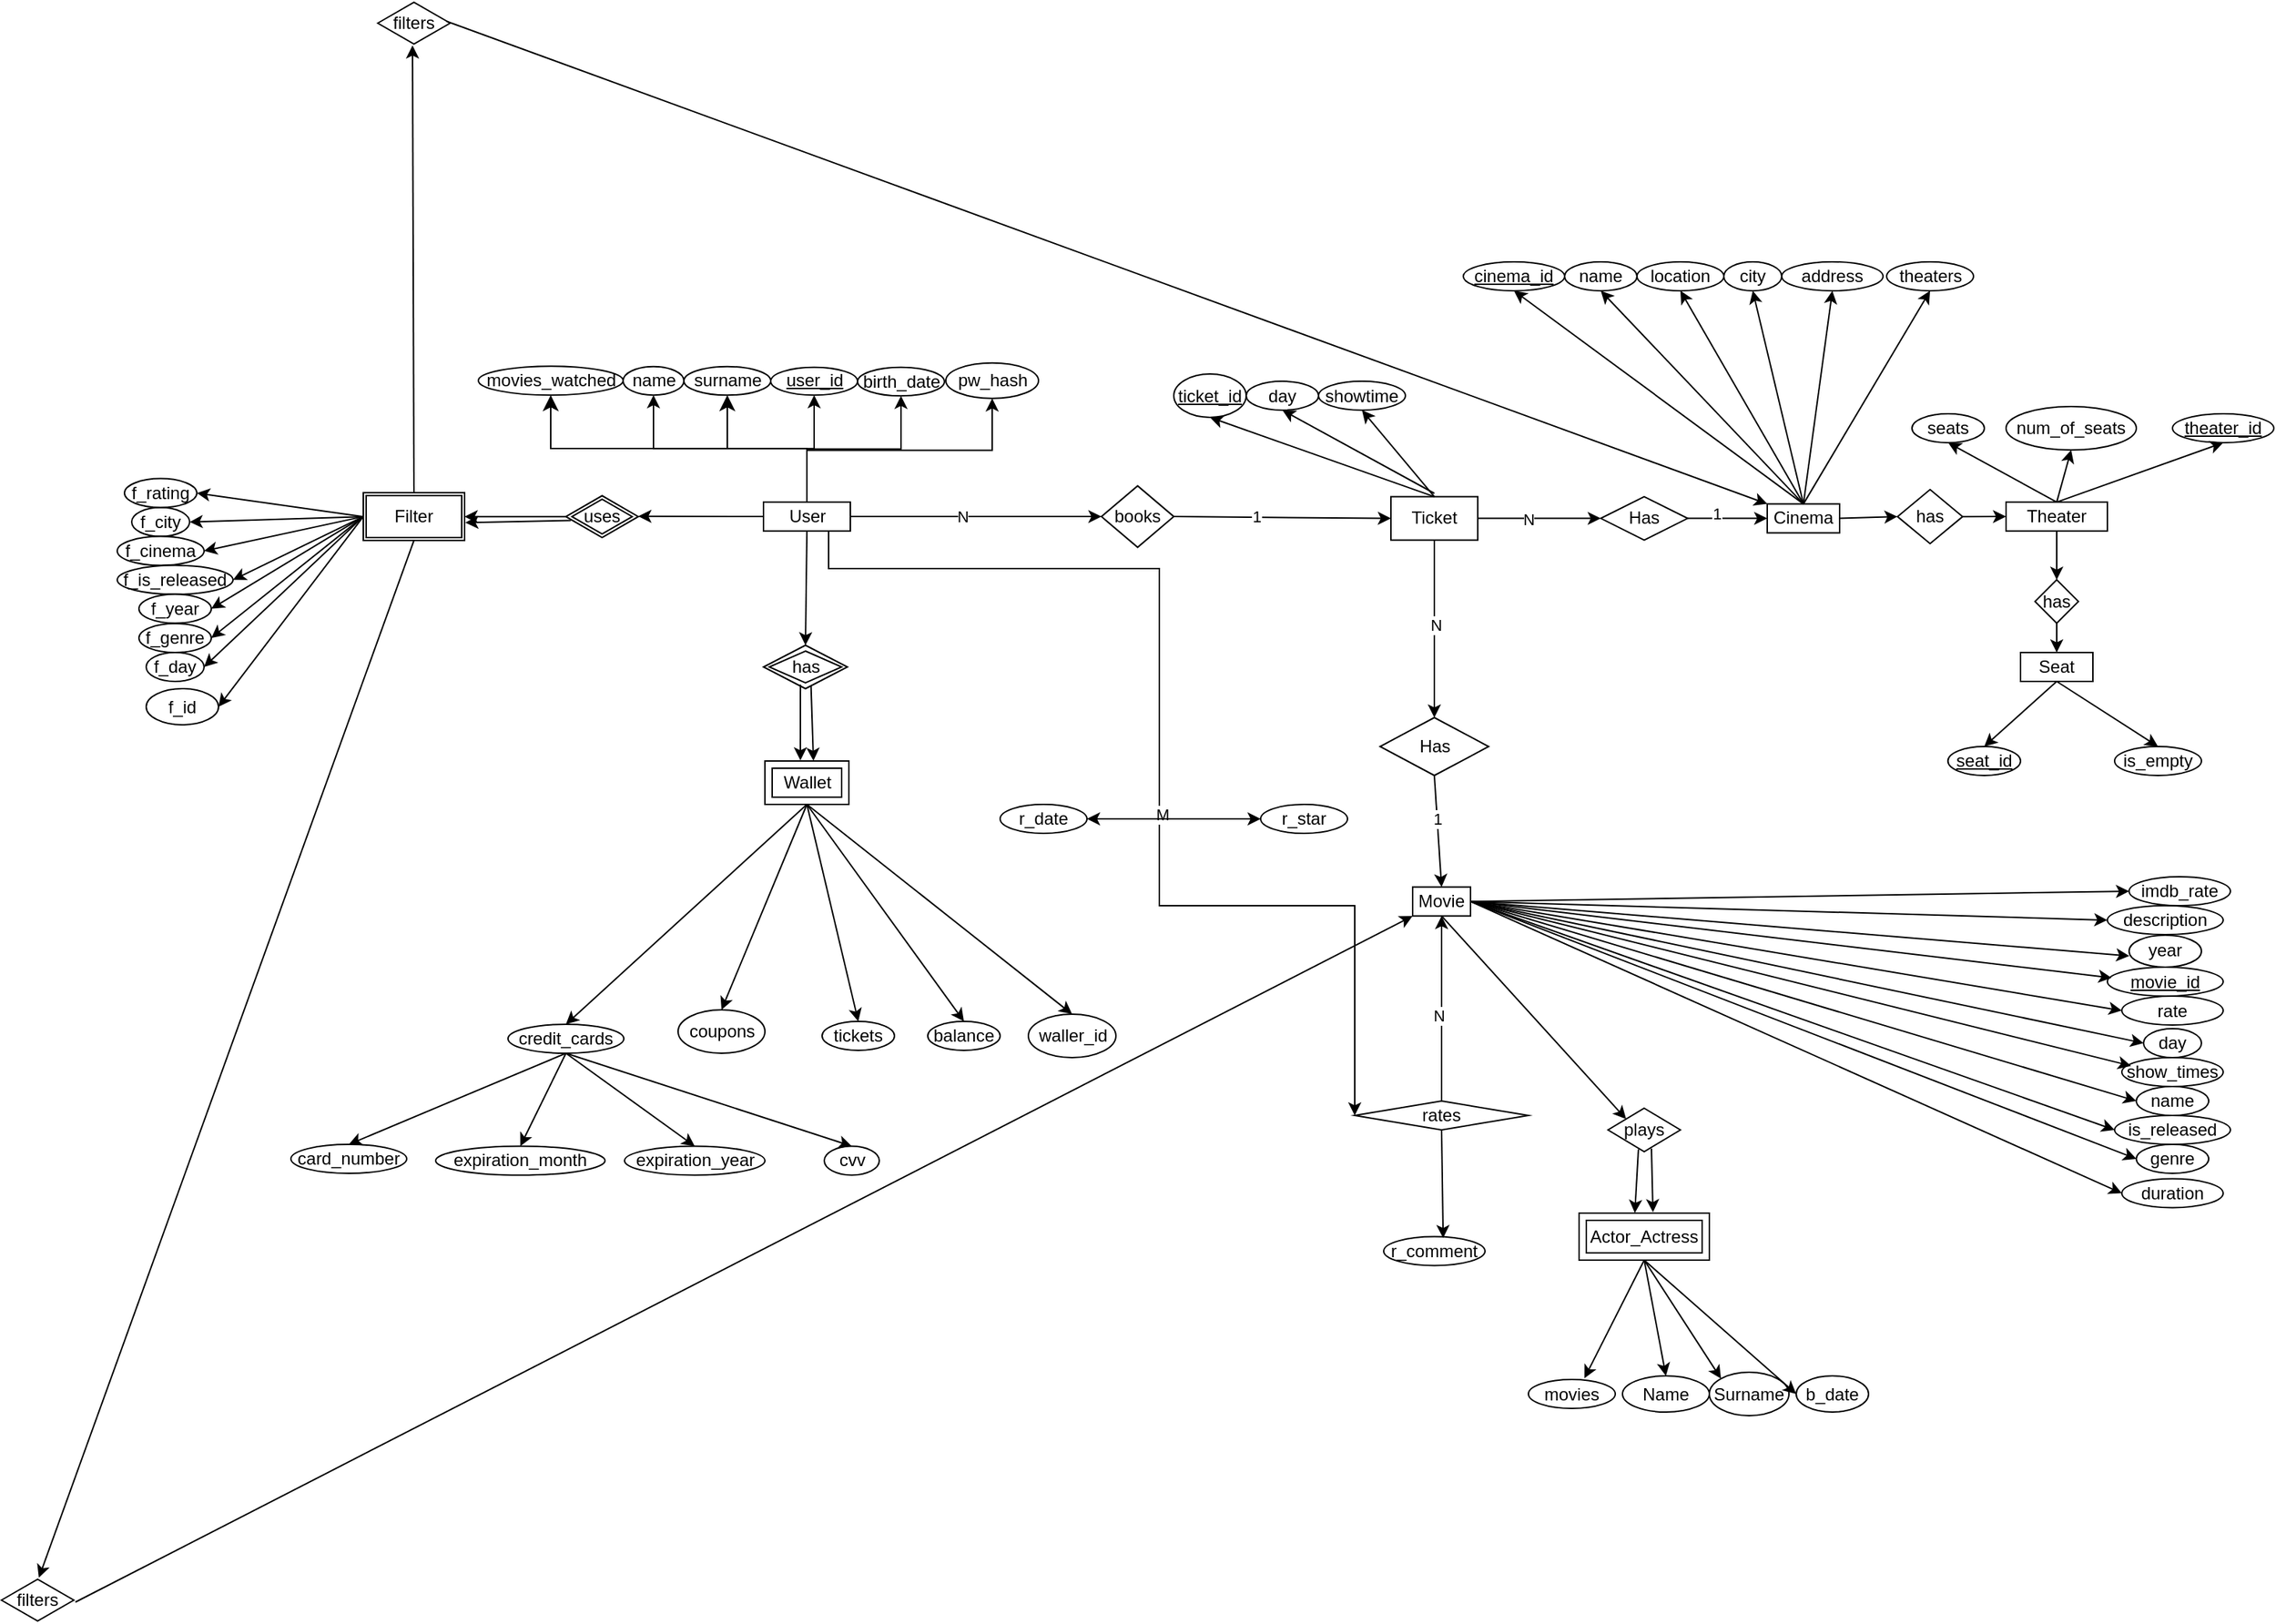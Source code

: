 <mxfile>
    <diagram name="er_diagram" id="v9doxOc5a0_JCZSUFdD2">
        <mxGraphModel dx="1189" dy="732" grid="1" gridSize="10" guides="1" tooltips="1" connect="1" arrows="1" fold="1" page="0" pageScale="1" pageWidth="827" pageHeight="1169" background="none" math="0" shadow="0">
            <root>
                <mxCell id="0"/>
                <mxCell id="1" parent="0"/>
                <mxCell id="D5yejVB-vVZnaP33-RKD-3" style="edgeStyle=orthogonalEdgeStyle;rounded=0;orthogonalLoop=1;jettySize=auto;html=1;exitX=0.5;exitY=0;exitDx=0;exitDy=0;entryX=0.5;entryY=1;entryDx=0;entryDy=0;" parent="1" source="D5yejVB-vVZnaP33-RKD-1" target="D5yejVB-vVZnaP33-RKD-4" edge="1">
                    <mxGeometry relative="1" as="geometry">
                        <mxPoint x="-45.5" y="-62.5" as="targetPoint"/>
                    </mxGeometry>
                </mxCell>
                <mxCell id="D5yejVB-vVZnaP33-RKD-24" style="edgeStyle=orthogonalEdgeStyle;rounded=0;orthogonalLoop=1;jettySize=auto;html=1;entryX=0;entryY=0.5;entryDx=0;entryDy=0;exitX=0.75;exitY=1;exitDx=0;exitDy=0;" parent="1" source="D5yejVB-vVZnaP33-RKD-1" target="D5yejVB-vVZnaP33-RKD-40" edge="1">
                    <mxGeometry relative="1" as="geometry">
                        <mxPoint x="380" y="147.5" as="targetPoint"/>
                        <Array as="points">
                            <mxPoint x="70" y="12"/>
                            <mxPoint x="70" y="245"/>
                        </Array>
                        <mxPoint x="60" y="50" as="sourcePoint"/>
                    </mxGeometry>
                </mxCell>
                <mxCell id="TKebzsspwgqfqScbjhII-54" value="M" style="edgeLabel;html=1;align=center;verticalAlign=middle;resizable=0;points=[];" parent="D5yejVB-vVZnaP33-RKD-24" vertex="1" connectable="0">
                    <mxGeometry x="0.105" y="2" relative="1" as="geometry">
                        <mxPoint as="offset"/>
                    </mxGeometry>
                </mxCell>
                <mxCell id="24" style="edgeStyle=none;html=1;exitX=0;exitY=0.5;exitDx=0;exitDy=0;entryX=1;entryY=0.493;entryDx=0;entryDy=0;entryPerimeter=0;" edge="1" parent="1" source="D5yejVB-vVZnaP33-RKD-1" target="22">
                    <mxGeometry relative="1" as="geometry"/>
                </mxCell>
                <mxCell id="D5yejVB-vVZnaP33-RKD-1" value="User" style="whiteSpace=wrap;html=1;align=center;" parent="1" vertex="1">
                    <mxGeometry x="-203.5" y="-33.94" width="60" height="20" as="geometry"/>
                </mxCell>
                <mxCell id="D5yejVB-vVZnaP33-RKD-2" value="Movie" style="whiteSpace=wrap;html=1;align=center;" parent="1" vertex="1">
                    <mxGeometry x="245" y="232.13" width="40" height="20" as="geometry"/>
                </mxCell>
                <mxCell id="D5yejVB-vVZnaP33-RKD-4" value="name" style="ellipse;whiteSpace=wrap;html=1;align=center;" parent="1" vertex="1">
                    <mxGeometry x="-300.5" y="-127.63" width="42" height="19.75" as="geometry"/>
                </mxCell>
                <mxCell id="D5yejVB-vVZnaP33-RKD-6" value="surname" style="ellipse;whiteSpace=wrap;html=1;align=center;" parent="1" vertex="1">
                    <mxGeometry x="-258.5" y="-127.63" width="60" height="19.75" as="geometry"/>
                </mxCell>
                <mxCell id="D5yejVB-vVZnaP33-RKD-7" style="edgeStyle=orthogonalEdgeStyle;rounded=0;orthogonalLoop=1;jettySize=auto;html=1;exitX=0.5;exitY=0;exitDx=0;exitDy=0;entryX=0.5;entryY=1;entryDx=0;entryDy=0;" parent="1" source="D5yejVB-vVZnaP33-RKD-1" target="D5yejVB-vVZnaP33-RKD-8" edge="1">
                    <mxGeometry relative="1" as="geometry">
                        <mxPoint x="94.5" y="-82.75" as="targetPoint"/>
                        <mxPoint x="89.5" y="-22.5" as="sourcePoint"/>
                    </mxGeometry>
                </mxCell>
                <mxCell id="D5yejVB-vVZnaP33-RKD-8" value="birth_date" style="ellipse;whiteSpace=wrap;html=1;align=center;" parent="1" vertex="1">
                    <mxGeometry x="-138.5" y="-127.13" width="60" height="19.75" as="geometry"/>
                </mxCell>
                <mxCell id="D5yejVB-vVZnaP33-RKD-13" value="Wallet" style="shape=ext;margin=3;double=1;whiteSpace=wrap;html=1;align=center;" parent="1" vertex="1">
                    <mxGeometry x="-202.5" y="145" width="58" height="30" as="geometry"/>
                </mxCell>
                <mxCell id="D5yejVB-vVZnaP33-RKD-16" style="edgeStyle=orthogonalEdgeStyle;rounded=0;orthogonalLoop=1;jettySize=auto;html=1;exitX=0.5;exitY=0;exitDx=0;exitDy=0;entryX=0.5;entryY=1;entryDx=0;entryDy=0;" parent="1" source="D5yejVB-vVZnaP33-RKD-1" target="D5yejVB-vVZnaP33-RKD-17" edge="1">
                    <mxGeometry relative="1" as="geometry">
                        <mxPoint x="55.5" y="-123.25" as="targetPoint"/>
                        <mxPoint x="114.5" y="-83.25" as="sourcePoint"/>
                    </mxGeometry>
                </mxCell>
                <mxCell id="D5yejVB-vVZnaP33-RKD-17" value="&lt;u&gt;user_id&lt;/u&gt;" style="ellipse;whiteSpace=wrap;html=1;align=center;" parent="1" vertex="1">
                    <mxGeometry x="-198.5" y="-127.13" width="60" height="19.25" as="geometry"/>
                </mxCell>
                <mxCell id="D5yejVB-vVZnaP33-RKD-21" value="balance" style="ellipse;whiteSpace=wrap;html=1;align=center;" parent="1" vertex="1">
                    <mxGeometry x="-90" y="325" width="50" height="20" as="geometry"/>
                </mxCell>
                <mxCell id="D5yejVB-vVZnaP33-RKD-26" value="r_star" style="ellipse;whiteSpace=wrap;html=1;align=center;" parent="1" vertex="1">
                    <mxGeometry x="140" y="175" width="60" height="20" as="geometry"/>
                </mxCell>
                <mxCell id="D5yejVB-vVZnaP33-RKD-29" value="r_date" style="ellipse;whiteSpace=wrap;html=1;align=center;" parent="1" vertex="1">
                    <mxGeometry x="-40" y="175" width="60" height="20" as="geometry"/>
                </mxCell>
                <mxCell id="D5yejVB-vVZnaP33-RKD-35" value="has" style="shape=rhombus;double=1;perimeter=rhombusPerimeter;whiteSpace=wrap;html=1;align=center;" parent="1" vertex="1">
                    <mxGeometry x="-203.5" y="65" width="58" height="30" as="geometry"/>
                </mxCell>
                <mxCell id="D5yejVB-vVZnaP33-RKD-40" value="rates" style="shape=rhombus;perimeter=rhombusPerimeter;whiteSpace=wrap;html=1;align=center;" parent="1" vertex="1">
                    <mxGeometry x="205" y="380" width="120" height="20" as="geometry"/>
                </mxCell>
                <mxCell id="D5yejVB-vVZnaP33-RKD-42" style="edgeStyle=orthogonalEdgeStyle;rounded=0;orthogonalLoop=1;jettySize=auto;html=1;exitX=0.5;exitY=0;exitDx=0;exitDy=0;entryX=0.5;entryY=1;entryDx=0;entryDy=0;" parent="1" source="D5yejVB-vVZnaP33-RKD-1" target="D5yejVB-vVZnaP33-RKD-43" edge="1">
                    <mxGeometry relative="1" as="geometry">
                        <mxPoint x="140.5" y="-48.01" as="targetPoint"/>
                        <mxPoint x="74.5" y="32.24" as="sourcePoint"/>
                    </mxGeometry>
                </mxCell>
                <mxCell id="D5yejVB-vVZnaP33-RKD-43" value="pw_hash" style="ellipse;whiteSpace=wrap;html=1;align=center;" parent="1" vertex="1">
                    <mxGeometry x="-77.5" y="-130.13" width="64" height="24.49" as="geometry"/>
                </mxCell>
                <mxCell id="D5yejVB-vVZnaP33-RKD-47" value="name" style="ellipse;whiteSpace=wrap;html=1;align=center;" parent="1" vertex="1">
                    <mxGeometry x="745" y="370" width="50" height="20" as="geometry"/>
                </mxCell>
                <mxCell id="D5yejVB-vVZnaP33-RKD-49" value="genre" style="ellipse;whiteSpace=wrap;html=1;align=center;" parent="1" vertex="1">
                    <mxGeometry x="745" y="410" width="50" height="20" as="geometry"/>
                </mxCell>
                <mxCell id="D5yejVB-vVZnaP33-RKD-54" value="imdb_rate" style="ellipse;whiteSpace=wrap;html=1;align=center;" parent="1" vertex="1">
                    <mxGeometry x="740" y="225" width="70" height="20" as="geometry"/>
                </mxCell>
                <mxCell id="D5yejVB-vVZnaP33-RKD-56" value="year" style="ellipse;whiteSpace=wrap;html=1;align=center;" parent="1" vertex="1">
                    <mxGeometry x="740" y="265.38" width="50" height="22.12" as="geometry"/>
                </mxCell>
                <mxCell id="D5yejVB-vVZnaP33-RKD-60" value="rate" style="ellipse;whiteSpace=wrap;html=1;align=center;" parent="1" vertex="1">
                    <mxGeometry x="735" y="307.5" width="70" height="20" as="geometry"/>
                </mxCell>
                <mxCell id="D5yejVB-vVZnaP33-RKD-66" value="day" style="ellipse;whiteSpace=wrap;html=1;align=center;" parent="1" vertex="1">
                    <mxGeometry x="750" y="330" width="40" height="20" as="geometry"/>
                </mxCell>
                <mxCell id="D5yejVB-vVZnaP33-RKD-68" value="show_times" style="ellipse;whiteSpace=wrap;html=1;align=center;" parent="1" vertex="1">
                    <mxGeometry x="735" y="350" width="70" height="20" as="geometry"/>
                </mxCell>
                <mxCell id="D5yejVB-vVZnaP33-RKD-73" value="f_city" style="ellipse;whiteSpace=wrap;html=1;align=center;" parent="1" vertex="1">
                    <mxGeometry x="-640" y="-30.19" width="40" height="20" as="geometry"/>
                </mxCell>
                <mxCell id="D5yejVB-vVZnaP33-RKD-74" value="f_cinema" style="ellipse;whiteSpace=wrap;html=1;" parent="1" vertex="1">
                    <mxGeometry x="-650" y="-10.19" width="60" height="20" as="geometry"/>
                </mxCell>
                <mxCell id="D5yejVB-vVZnaP33-RKD-75" value="f_day" style="ellipse;whiteSpace=wrap;html=1;" parent="1" vertex="1">
                    <mxGeometry x="-630" y="70" width="40" height="20" as="geometry"/>
                </mxCell>
                <mxCell id="D5yejVB-vVZnaP33-RKD-76" value="f_rating" style="ellipse;whiteSpace=wrap;html=1;" parent="1" vertex="1">
                    <mxGeometry x="-645" y="-50.19" width="50" height="20" as="geometry"/>
                </mxCell>
                <mxCell id="D5yejVB-vVZnaP33-RKD-78" value="is_released" style="ellipse;whiteSpace=wrap;html=1;" parent="1" vertex="1">
                    <mxGeometry x="730" y="390" width="80" height="20" as="geometry"/>
                </mxCell>
                <mxCell id="D5yejVB-vVZnaP33-RKD-80" value="" style="edgeStyle=none;orthogonalLoop=1;jettySize=auto;html=1;rounded=0;exitX=0;exitY=0.5;exitDx=0;exitDy=0;entryX=1;entryY=0.5;entryDx=0;entryDy=0;" parent="1" source="21" target="D5yejVB-vVZnaP33-RKD-73" edge="1">
                    <mxGeometry width="100" relative="1" as="geometry">
                        <mxPoint x="-500.0" y="-25.19" as="sourcePoint"/>
                        <mxPoint x="1320" y="473.75" as="targetPoint"/>
                        <Array as="points"/>
                    </mxGeometry>
                </mxCell>
                <mxCell id="D5yejVB-vVZnaP33-RKD-81" value="" style="edgeStyle=none;orthogonalLoop=1;jettySize=auto;html=1;rounded=0;exitX=0;exitY=0.5;exitDx=0;exitDy=0;entryX=1;entryY=0.5;entryDx=0;entryDy=0;" parent="1" source="21" target="D5yejVB-vVZnaP33-RKD-74" edge="1">
                    <mxGeometry width="100" relative="1" as="geometry">
                        <mxPoint x="-522.5" y="-16.44" as="sourcePoint"/>
                        <mxPoint x="1290" y="473.75" as="targetPoint"/>
                        <Array as="points"/>
                    </mxGeometry>
                </mxCell>
                <mxCell id="D5yejVB-vVZnaP33-RKD-82" value="" style="edgeStyle=none;orthogonalLoop=1;jettySize=auto;html=1;rounded=0;exitX=0;exitY=0.5;exitDx=0;exitDy=0;entryX=1;entryY=0.5;entryDx=0;entryDy=0;" parent="1" source="21" target="D5yejVB-vVZnaP33-RKD-75" edge="1">
                    <mxGeometry width="100" relative="1" as="geometry">
                        <mxPoint x="-510.67" y="-12.015" as="sourcePoint"/>
                        <mxPoint x="1290" y="483.75" as="targetPoint"/>
                        <Array as="points"/>
                    </mxGeometry>
                </mxCell>
                <mxCell id="D5yejVB-vVZnaP33-RKD-83" value="" style="edgeStyle=none;orthogonalLoop=1;jettySize=auto;html=1;rounded=0;exitX=0;exitY=0.5;exitDx=0;exitDy=0;entryX=1;entryY=0.5;entryDx=0;entryDy=0;" parent="1" source="21" target="D5yejVB-vVZnaP33-RKD-76" edge="1">
                    <mxGeometry width="100" relative="1" as="geometry">
                        <mxPoint x="-500.0" y="-25.19" as="sourcePoint"/>
                        <mxPoint x="1310" y="473.75" as="targetPoint"/>
                        <Array as="points"/>
                    </mxGeometry>
                </mxCell>
                <mxCell id="D5yejVB-vVZnaP33-RKD-84" value="f_genre" style="ellipse;whiteSpace=wrap;html=1;" parent="1" vertex="1">
                    <mxGeometry x="-635" y="50" width="50" height="20" as="geometry"/>
                </mxCell>
                <mxCell id="D5yejVB-vVZnaP33-RKD-85" value="" style="edgeStyle=none;orthogonalLoop=1;jettySize=auto;html=1;rounded=0;exitX=0;exitY=0.5;exitDx=0;exitDy=0;entryX=1;entryY=0.5;entryDx=0;entryDy=0;" parent="1" source="21" target="D5yejVB-vVZnaP33-RKD-84" edge="1">
                    <mxGeometry width="100" relative="1" as="geometry">
                        <mxPoint x="-491.0" y="-13.365" as="sourcePoint"/>
                        <mxPoint x="1360" y="483.75" as="targetPoint"/>
                        <Array as="points"/>
                    </mxGeometry>
                </mxCell>
                <mxCell id="D5yejVB-vVZnaP33-RKD-86" value="f_is_released" style="ellipse;whiteSpace=wrap;html=1;" parent="1" vertex="1">
                    <mxGeometry x="-650" y="9.81" width="80" height="20" as="geometry"/>
                </mxCell>
                <mxCell id="D5yejVB-vVZnaP33-RKD-87" value="" style="edgeStyle=none;orthogonalLoop=1;jettySize=auto;html=1;rounded=0;exitX=0;exitY=0.5;exitDx=0;exitDy=0;entryX=1;entryY=0.5;entryDx=0;entryDy=0;" parent="1" source="21" target="D5yejVB-vVZnaP33-RKD-86" edge="1">
                    <mxGeometry width="100" relative="1" as="geometry">
                        <mxPoint x="-484.35" y="-17.015" as="sourcePoint"/>
                        <mxPoint x="1310" y="453.75" as="targetPoint"/>
                        <Array as="points"/>
                    </mxGeometry>
                </mxCell>
                <mxCell id="D5yejVB-vVZnaP33-RKD-88" value="f_year" style="ellipse;whiteSpace=wrap;html=1;" parent="1" vertex="1">
                    <mxGeometry x="-635" y="29.75" width="50" height="20" as="geometry"/>
                </mxCell>
                <mxCell id="D5yejVB-vVZnaP33-RKD-89" value="" style="edgeStyle=none;orthogonalLoop=1;jettySize=auto;html=1;rounded=0;exitX=0;exitY=0.5;exitDx=0;exitDy=0;entryX=1;entryY=0.5;entryDx=0;entryDy=0;" parent="1" source="21" target="D5yejVB-vVZnaP33-RKD-88" edge="1">
                    <mxGeometry width="100" relative="1" as="geometry">
                        <mxPoint x="-487.5" y="-16.44" as="sourcePoint"/>
                        <mxPoint x="1390" y="533.75" as="targetPoint"/>
                        <Array as="points"/>
                    </mxGeometry>
                </mxCell>
                <mxCell id="D5yejVB-vVZnaP33-RKD-90" value="&lt;u&gt;movie_id&lt;/u&gt;" style="ellipse;whiteSpace=wrap;html=1;" parent="1" vertex="1">
                    <mxGeometry x="725" y="287.5" width="80" height="20" as="geometry"/>
                </mxCell>
                <mxCell id="D5yejVB-vVZnaP33-RKD-93" value="r_comment" style="ellipse;whiteSpace=wrap;html=1;" parent="1" vertex="1">
                    <mxGeometry x="225" y="473.75" width="70" height="20" as="geometry"/>
                </mxCell>
                <mxCell id="D5yejVB-vVZnaP33-RKD-94" value="" style="edgeStyle=none;orthogonalLoop=1;jettySize=auto;html=1;rounded=0;exitX=0.5;exitY=1;exitDx=0;exitDy=0;entryX=0.587;entryY=0.05;entryDx=0;entryDy=0;entryPerimeter=0;" parent="1" source="D5yejVB-vVZnaP33-RKD-40" target="D5yejVB-vVZnaP33-RKD-93" edge="1">
                    <mxGeometry width="100" relative="1" as="geometry">
                        <mxPoint x="131" y="265" as="sourcePoint"/>
                        <mxPoint x="231" y="265" as="targetPoint"/>
                        <Array as="points"/>
                    </mxGeometry>
                </mxCell>
                <mxCell id="D5yejVB-vVZnaP33-RKD-103" value="credit_cards" style="ellipse;whiteSpace=wrap;html=1;" parent="1" vertex="1">
                    <mxGeometry x="-380" y="326.99" width="80" height="20" as="geometry"/>
                </mxCell>
                <mxCell id="D5yejVB-vVZnaP33-RKD-106" value="card_number" style="ellipse;whiteSpace=wrap;html=1;" parent="1" vertex="1">
                    <mxGeometry x="-530" y="410" width="80" height="20" as="geometry"/>
                </mxCell>
                <mxCell id="D5yejVB-vVZnaP33-RKD-107" value="" style="edgeStyle=none;orthogonalLoop=1;jettySize=auto;html=1;rounded=0;entryX=0.5;entryY=0;entryDx=0;entryDy=0;exitX=0.5;exitY=1;exitDx=0;exitDy=0;" parent="1" source="D5yejVB-vVZnaP33-RKD-103" target="D5yejVB-vVZnaP33-RKD-106" edge="1">
                    <mxGeometry width="100" relative="1" as="geometry">
                        <mxPoint x="-273.5" y="145" as="sourcePoint"/>
                        <mxPoint x="-173.5" y="145" as="targetPoint"/>
                        <Array as="points"/>
                    </mxGeometry>
                </mxCell>
                <mxCell id="D5yejVB-vVZnaP33-RKD-108" value="expiration_month" style="ellipse;whiteSpace=wrap;html=1;" parent="1" vertex="1">
                    <mxGeometry x="-430" y="411.25" width="117" height="20" as="geometry"/>
                </mxCell>
                <mxCell id="D5yejVB-vVZnaP33-RKD-109" value="" style="edgeStyle=none;orthogonalLoop=1;jettySize=auto;html=1;rounded=0;entryX=0.5;entryY=0;entryDx=0;entryDy=0;exitX=0.5;exitY=1;exitDx=0;exitDy=0;" parent="1" source="D5yejVB-vVZnaP33-RKD-103" target="D5yejVB-vVZnaP33-RKD-108" edge="1">
                    <mxGeometry width="100" relative="1" as="geometry">
                        <mxPoint x="-203.5" y="181.75" as="sourcePoint"/>
                        <mxPoint x="-176.5" y="175.75" as="targetPoint"/>
                        <Array as="points"/>
                    </mxGeometry>
                </mxCell>
                <mxCell id="D5yejVB-vVZnaP33-RKD-110" value="expiration_year" style="ellipse;whiteSpace=wrap;html=1;" parent="1" vertex="1">
                    <mxGeometry x="-299.5" y="411.25" width="97" height="20" as="geometry"/>
                </mxCell>
                <mxCell id="D5yejVB-vVZnaP33-RKD-111" value="" style="edgeStyle=none;orthogonalLoop=1;jettySize=auto;html=1;rounded=0;entryX=0.5;entryY=0;entryDx=0;entryDy=0;exitX=0.5;exitY=1;exitDx=0;exitDy=0;" parent="1" source="D5yejVB-vVZnaP33-RKD-103" target="D5yejVB-vVZnaP33-RKD-110" edge="1">
                    <mxGeometry width="100" relative="1" as="geometry">
                        <mxPoint x="-179.5" y="179" as="sourcePoint"/>
                        <mxPoint x="-156.5" y="195.75" as="targetPoint"/>
                        <Array as="points"/>
                    </mxGeometry>
                </mxCell>
                <mxCell id="D5yejVB-vVZnaP33-RKD-112" value="cvv" style="ellipse;whiteSpace=wrap;html=1;" parent="1" vertex="1">
                    <mxGeometry x="-161.5" y="411.25" width="38" height="20" as="geometry"/>
                </mxCell>
                <mxCell id="D5yejVB-vVZnaP33-RKD-114" value="coupons" style="ellipse;whiteSpace=wrap;html=1;align=center;" parent="1" vertex="1">
                    <mxGeometry x="-262.5" y="316.99" width="60" height="30" as="geometry"/>
                </mxCell>
                <mxCell id="D5yejVB-vVZnaP33-RKD-115" value="tickets" style="ellipse;whiteSpace=wrap;html=1;align=center;" parent="1" vertex="1">
                    <mxGeometry x="-163" y="325" width="50" height="20" as="geometry"/>
                </mxCell>
                <mxCell id="D5yejVB-vVZnaP33-RKD-116" value="" style="edgeStyle=none;orthogonalLoop=1;jettySize=auto;html=1;rounded=0;exitX=0.5;exitY=1;exitDx=0;exitDy=0;entryX=0.5;entryY=0;entryDx=0;entryDy=0;" parent="1" source="D5yejVB-vVZnaP33-RKD-13" target="D5yejVB-vVZnaP33-RKD-114" edge="1">
                    <mxGeometry width="100" relative="1" as="geometry">
                        <mxPoint x="-113.5" y="175" as="sourcePoint"/>
                        <mxPoint x="-13.5" y="175" as="targetPoint"/>
                        <Array as="points"/>
                    </mxGeometry>
                </mxCell>
                <mxCell id="D5yejVB-vVZnaP33-RKD-117" value="" style="edgeStyle=none;orthogonalLoop=1;jettySize=auto;html=1;rounded=0;exitX=0.5;exitY=1;exitDx=0;exitDy=0;entryX=0.5;entryY=0;entryDx=0;entryDy=0;" parent="1" source="D5yejVB-vVZnaP33-RKD-13" target="D5yejVB-vVZnaP33-RKD-115" edge="1">
                    <mxGeometry width="100" relative="1" as="geometry">
                        <mxPoint x="-93.5" y="175" as="sourcePoint"/>
                        <mxPoint x="6.5" y="175" as="targetPoint"/>
                        <Array as="points"/>
                    </mxGeometry>
                </mxCell>
                <mxCell id="TKebzsspwgqfqScbjhII-5" value="description" style="ellipse;whiteSpace=wrap;html=1;" parent="1" vertex="1">
                    <mxGeometry x="725" y="245" width="80" height="20" as="geometry"/>
                </mxCell>
                <mxCell id="TKebzsspwgqfqScbjhII-7" value="movies_watched" style="ellipse;whiteSpace=wrap;html=1;" parent="1" vertex="1">
                    <mxGeometry x="-400.5" y="-127.88" width="100" height="20" as="geometry"/>
                </mxCell>
                <mxCell id="TKebzsspwgqfqScbjhII-9" value="Cinema" style="whiteSpace=wrap;html=1;" parent="1" vertex="1">
                    <mxGeometry x="490" y="-32.69" width="50" height="20" as="geometry"/>
                </mxCell>
                <mxCell id="TKebzsspwgqfqScbjhII-10" value="location" style="ellipse;whiteSpace=wrap;html=1;" parent="1" vertex="1">
                    <mxGeometry x="400" y="-200" width="60" height="20" as="geometry"/>
                </mxCell>
                <mxCell id="TKebzsspwgqfqScbjhII-11" value="&lt;u&gt;cinema_id&lt;/u&gt;" style="ellipse;whiteSpace=wrap;html=1;" parent="1" vertex="1">
                    <mxGeometry x="280" y="-200" width="70" height="20" as="geometry"/>
                </mxCell>
                <mxCell id="TKebzsspwgqfqScbjhII-12" value="city" style="ellipse;whiteSpace=wrap;html=1;" parent="1" vertex="1">
                    <mxGeometry x="460" y="-200" width="40" height="20" as="geometry"/>
                </mxCell>
                <mxCell id="TKebzsspwgqfqScbjhII-14" value="name" style="ellipse;whiteSpace=wrap;html=1;" parent="1" vertex="1">
                    <mxGeometry x="350" y="-200" width="50" height="20" as="geometry"/>
                </mxCell>
                <mxCell id="TKebzsspwgqfqScbjhII-16" value="address" style="ellipse;whiteSpace=wrap;html=1;" parent="1" vertex="1">
                    <mxGeometry x="500" y="-200" width="70" height="20" as="geometry"/>
                </mxCell>
                <mxCell id="TKebzsspwgqfqScbjhII-18" value="" style="edgeStyle=none;orthogonalLoop=1;jettySize=auto;html=1;rounded=0;entryX=0.5;entryY=1;entryDx=0;entryDy=0;exitX=0.5;exitY=0;exitDx=0;exitDy=0;" parent="1" source="TKebzsspwgqfqScbjhII-9" target="TKebzsspwgqfqScbjhII-11" edge="1">
                    <mxGeometry width="100" relative="1" as="geometry">
                        <mxPoint x="500" y="-100" as="sourcePoint"/>
                        <mxPoint x="600" y="-100" as="targetPoint"/>
                        <Array as="points"/>
                    </mxGeometry>
                </mxCell>
                <mxCell id="TKebzsspwgqfqScbjhII-19" value="" style="edgeStyle=none;orthogonalLoop=1;jettySize=auto;html=1;rounded=0;exitX=0.5;exitY=0;exitDx=0;exitDy=0;entryX=0.5;entryY=1;entryDx=0;entryDy=0;" parent="1" source="TKebzsspwgqfqScbjhII-9" target="TKebzsspwgqfqScbjhII-14" edge="1">
                    <mxGeometry width="100" relative="1" as="geometry">
                        <mxPoint x="420" y="-110" as="sourcePoint"/>
                        <mxPoint x="520" y="-110" as="targetPoint"/>
                        <Array as="points"/>
                    </mxGeometry>
                </mxCell>
                <mxCell id="TKebzsspwgqfqScbjhII-20" value="" style="edgeStyle=none;orthogonalLoop=1;jettySize=auto;html=1;rounded=0;exitX=0.5;exitY=0;exitDx=0;exitDy=0;entryX=0.5;entryY=1;entryDx=0;entryDy=0;" parent="1" source="TKebzsspwgqfqScbjhII-9" target="TKebzsspwgqfqScbjhII-10" edge="1">
                    <mxGeometry width="100" relative="1" as="geometry">
                        <mxPoint x="390" y="-150" as="sourcePoint"/>
                        <mxPoint x="490" y="-150" as="targetPoint"/>
                        <Array as="points"/>
                    </mxGeometry>
                </mxCell>
                <mxCell id="TKebzsspwgqfqScbjhII-21" value="" style="edgeStyle=none;orthogonalLoop=1;jettySize=auto;html=1;rounded=0;exitX=0.5;exitY=0;exitDx=0;exitDy=0;entryX=0.5;entryY=1;entryDx=0;entryDy=0;" parent="1" source="TKebzsspwgqfqScbjhII-9" target="TKebzsspwgqfqScbjhII-12" edge="1">
                    <mxGeometry width="100" relative="1" as="geometry">
                        <mxPoint x="420" y="-150" as="sourcePoint"/>
                        <mxPoint x="520" y="-150" as="targetPoint"/>
                        <Array as="points"/>
                    </mxGeometry>
                </mxCell>
                <mxCell id="TKebzsspwgqfqScbjhII-22" value="" style="edgeStyle=none;orthogonalLoop=1;jettySize=auto;html=1;rounded=0;exitX=0.5;exitY=0;exitDx=0;exitDy=0;entryX=0.5;entryY=1;entryDx=0;entryDy=0;" parent="1" source="TKebzsspwgqfqScbjhII-9" target="TKebzsspwgqfqScbjhII-16" edge="1">
                    <mxGeometry width="100" relative="1" as="geometry">
                        <mxPoint x="470" y="-120" as="sourcePoint"/>
                        <mxPoint x="570" y="-120" as="targetPoint"/>
                        <Array as="points"/>
                    </mxGeometry>
                </mxCell>
                <mxCell id="TKebzsspwgqfqScbjhII-24" value="" style="edgeStyle=none;orthogonalLoop=1;jettySize=auto;html=1;rounded=0;exitX=0.5;exitY=0;exitDx=0;exitDy=0;entryX=0.5;entryY=1;entryDx=0;entryDy=0;" parent="1" source="D5yejVB-vVZnaP33-RKD-40" target="D5yejVB-vVZnaP33-RKD-2" edge="1">
                    <mxGeometry width="100" relative="1" as="geometry">
                        <mxPoint x="211" y="282.5" as="sourcePoint"/>
                        <mxPoint x="540" y="167.5" as="targetPoint"/>
                        <Array as="points"/>
                    </mxGeometry>
                </mxCell>
                <mxCell id="TKebzsspwgqfqScbjhII-55" value="N" style="edgeLabel;html=1;align=center;verticalAlign=middle;resizable=0;points=[];" parent="TKebzsspwgqfqScbjhII-24" vertex="1" connectable="0">
                    <mxGeometry x="-0.05" y="2" relative="1" as="geometry">
                        <mxPoint y="1" as="offset"/>
                    </mxGeometry>
                </mxCell>
                <mxCell id="TKebzsspwgqfqScbjhII-32" value="movies" style="ellipse;whiteSpace=wrap;html=1;" parent="1" vertex="1">
                    <mxGeometry x="325" y="572.5" width="60" height="20" as="geometry"/>
                </mxCell>
                <mxCell id="TKebzsspwgqfqScbjhII-33" value="Actor_Actress" style="shape=ext;margin=3;double=1;whiteSpace=wrap;html=1;align=center;" parent="1" vertex="1">
                    <mxGeometry x="360" y="457.5" width="90" height="32.5" as="geometry"/>
                </mxCell>
                <mxCell id="TKebzsspwgqfqScbjhII-34" value="plays" style="rhombus;whiteSpace=wrap;html=1;" parent="1" vertex="1">
                    <mxGeometry x="380" y="385" width="50" height="30" as="geometry"/>
                </mxCell>
                <mxCell id="TKebzsspwgqfqScbjhII-35" value="" style="edgeStyle=none;orthogonalLoop=1;jettySize=auto;html=1;rounded=0;exitX=0.5;exitY=1;exitDx=0;exitDy=0;entryX=0;entryY=0;entryDx=0;entryDy=0;" parent="1" source="D5yejVB-vVZnaP33-RKD-2" target="TKebzsspwgqfqScbjhII-34" edge="1">
                    <mxGeometry width="100" relative="1" as="geometry">
                        <mxPoint x="404.83" y="312.5" as="sourcePoint"/>
                        <mxPoint x="504.83" y="312.5" as="targetPoint"/>
                        <Array as="points"/>
                    </mxGeometry>
                </mxCell>
                <mxCell id="TKebzsspwgqfqScbjhII-36" value="" style="edgeStyle=none;orthogonalLoop=1;jettySize=auto;html=1;rounded=0;exitX=0.42;exitY=0.946;exitDx=0;exitDy=0;entryX=0.428;entryY=-0.004;entryDx=0;entryDy=0;entryPerimeter=0;exitPerimeter=0;" parent="1" source="TKebzsspwgqfqScbjhII-34" target="TKebzsspwgqfqScbjhII-33" edge="1">
                    <mxGeometry width="100" relative="1" as="geometry">
                        <mxPoint x="375" y="430" as="sourcePoint"/>
                        <mxPoint x="475" y="430" as="targetPoint"/>
                        <Array as="points"/>
                    </mxGeometry>
                </mxCell>
                <mxCell id="TKebzsspwgqfqScbjhII-37" value="" style="edgeStyle=none;orthogonalLoop=1;jettySize=auto;html=1;rounded=0;exitX=0.6;exitY=0.929;exitDx=0;exitDy=0;entryX=0.567;entryY=-0.019;entryDx=0;entryDy=0;exitPerimeter=0;entryPerimeter=0;" parent="1" source="TKebzsspwgqfqScbjhII-34" target="TKebzsspwgqfqScbjhII-33" edge="1">
                    <mxGeometry width="100" relative="1" as="geometry">
                        <mxPoint x="390" y="470" as="sourcePoint"/>
                        <mxPoint x="404" y="520" as="targetPoint"/>
                        <Array as="points"/>
                    </mxGeometry>
                </mxCell>
                <mxCell id="TKebzsspwgqfqScbjhII-38" value="" style="edgeStyle=none;orthogonalLoop=1;jettySize=auto;html=1;rounded=0;exitX=0.5;exitY=1;exitDx=0;exitDy=0;entryX=0.645;entryY=-0.043;entryDx=0;entryDy=0;entryPerimeter=0;" parent="1" source="TKebzsspwgqfqScbjhII-33" target="TKebzsspwgqfqScbjhII-32" edge="1">
                    <mxGeometry width="100" relative="1" as="geometry">
                        <mxPoint x="375" y="560" as="sourcePoint"/>
                        <mxPoint x="475" y="560" as="targetPoint"/>
                        <Array as="points"/>
                    </mxGeometry>
                </mxCell>
                <mxCell id="TKebzsspwgqfqScbjhII-45" value="" style="edgeStyle=none;orthogonalLoop=1;jettySize=auto;html=1;rounded=0;exitX=1;exitY=0.5;exitDx=0;exitDy=0;entryX=0.003;entryY=0.65;entryDx=0;entryDy=0;entryPerimeter=0;" parent="1" source="D5yejVB-vVZnaP33-RKD-2" target="D5yejVB-vVZnaP33-RKD-56" edge="1">
                    <mxGeometry width="100" relative="1" as="geometry">
                        <mxPoint x="414.83" y="242.5" as="sourcePoint"/>
                        <mxPoint x="514.83" y="242.5" as="targetPoint"/>
                        <Array as="points"/>
                    </mxGeometry>
                </mxCell>
                <mxCell id="TKebzsspwgqfqScbjhII-46" value="" style="edgeStyle=none;orthogonalLoop=1;jettySize=auto;html=1;rounded=0;exitX=1;exitY=0.5;exitDx=0;exitDy=0;entryX=0.036;entryY=0.368;entryDx=0;entryDy=0;entryPerimeter=0;" parent="1" source="D5yejVB-vVZnaP33-RKD-2" target="D5yejVB-vVZnaP33-RKD-90" edge="1">
                    <mxGeometry width="100" relative="1" as="geometry">
                        <mxPoint x="424.83" y="262.5" as="sourcePoint"/>
                        <mxPoint x="524.83" y="262.5" as="targetPoint"/>
                        <Array as="points"/>
                    </mxGeometry>
                </mxCell>
                <mxCell id="TKebzsspwgqfqScbjhII-47" value="" style="edgeStyle=none;orthogonalLoop=1;jettySize=auto;html=1;rounded=0;exitX=1;exitY=0.5;exitDx=0;exitDy=0;entryX=0;entryY=0.5;entryDx=0;entryDy=0;" parent="1" source="D5yejVB-vVZnaP33-RKD-2" edge="1" target="D5yejVB-vVZnaP33-RKD-66">
                    <mxGeometry width="100" relative="1" as="geometry">
                        <mxPoint x="467.06" y="307.23" as="sourcePoint"/>
                        <mxPoint x="480.0" y="312.5" as="targetPoint"/>
                        <Array as="points"/>
                    </mxGeometry>
                </mxCell>
                <mxCell id="TKebzsspwgqfqScbjhII-48" value="" style="edgeStyle=none;orthogonalLoop=1;jettySize=auto;html=1;rounded=0;exitX=1;exitY=0.5;exitDx=0;exitDy=0;entryX=0.091;entryY=0.287;entryDx=0;entryDy=0;entryPerimeter=0;" parent="1" source="D5yejVB-vVZnaP33-RKD-2" target="D5yejVB-vVZnaP33-RKD-68" edge="1">
                    <mxGeometry width="100" relative="1" as="geometry">
                        <mxPoint x="442.7" y="312.03" as="sourcePoint"/>
                        <mxPoint x="520" y="322.5" as="targetPoint"/>
                        <Array as="points"/>
                    </mxGeometry>
                </mxCell>
                <mxCell id="TKebzsspwgqfqScbjhII-49" value="" style="edgeStyle=none;orthogonalLoop=1;jettySize=auto;html=1;rounded=0;exitX=1;exitY=0.5;exitDx=0;exitDy=0;entryX=0;entryY=0.5;entryDx=0;entryDy=0;" parent="1" source="D5yejVB-vVZnaP33-RKD-2" target="D5yejVB-vVZnaP33-RKD-60" edge="1">
                    <mxGeometry width="100" relative="1" as="geometry">
                        <mxPoint x="364.83" y="282.5" as="sourcePoint"/>
                        <mxPoint x="464.83" y="282.5" as="targetPoint"/>
                        <Array as="points"/>
                    </mxGeometry>
                </mxCell>
                <mxCell id="N-ok7iTfvvvv9O8yAwdT-1" value="theaters" style="ellipse;whiteSpace=wrap;html=1;" parent="1" vertex="1">
                    <mxGeometry x="572.5" y="-200" width="60" height="20" as="geometry"/>
                </mxCell>
                <mxCell id="N-ok7iTfvvvv9O8yAwdT-2" value="" style="edgeStyle=none;orthogonalLoop=1;jettySize=auto;html=1;rounded=0;exitX=0.5;exitY=0;exitDx=0;exitDy=0;entryX=0.5;entryY=1;entryDx=0;entryDy=0;" parent="1" source="TKebzsspwgqfqScbjhII-9" target="N-ok7iTfvvvv9O8yAwdT-1" edge="1">
                    <mxGeometry width="100" relative="1" as="geometry">
                        <mxPoint x="460" y="-90" as="sourcePoint"/>
                        <mxPoint x="560" y="-90" as="targetPoint"/>
                        <Array as="points"/>
                    </mxGeometry>
                </mxCell>
                <mxCell id="N-ok7iTfvvvv9O8yAwdT-3" value="duration" style="ellipse;whiteSpace=wrap;html=1;" parent="1" vertex="1">
                    <mxGeometry x="735" y="433.75" width="70" height="20" as="geometry"/>
                </mxCell>
                <mxCell id="N-ok7iTfvvvv9O8yAwdT-6" value="Ticket" style="shape=ext;margin=3;double=0;whiteSpace=wrap;html=1;align=center;" parent="1" vertex="1">
                    <mxGeometry x="230" y="-37.69" width="60" height="30" as="geometry"/>
                </mxCell>
                <mxCell id="N-ok7iTfvvvv9O8yAwdT-7" value="books" style="rhombus;whiteSpace=wrap;html=1;" parent="1" vertex="1">
                    <mxGeometry x="30" y="-45.19" width="50" height="42.5" as="geometry"/>
                </mxCell>
                <mxCell id="N-ok7iTfvvvv9O8yAwdT-8" value="" style="edgeStyle=none;orthogonalLoop=1;jettySize=auto;html=1;rounded=0;exitX=1;exitY=0.5;exitDx=0;exitDy=0;entryX=0;entryY=0.5;entryDx=0;entryDy=0;" parent="1" source="D5yejVB-vVZnaP33-RKD-1" target="N-ok7iTfvvvv9O8yAwdT-7" edge="1">
                    <mxGeometry width="100" relative="1" as="geometry">
                        <mxPoint x="70" y="150" as="sourcePoint"/>
                        <mxPoint x="200" y="86" as="targetPoint"/>
                        <Array as="points"/>
                    </mxGeometry>
                </mxCell>
                <mxCell id="N-ok7iTfvvvv9O8yAwdT-15" value="N" style="edgeLabel;html=1;align=center;verticalAlign=middle;resizable=0;points=[];" parent="N-ok7iTfvvvv9O8yAwdT-8" vertex="1" connectable="0">
                    <mxGeometry x="-0.113" relative="1" as="geometry">
                        <mxPoint as="offset"/>
                    </mxGeometry>
                </mxCell>
                <mxCell id="N-ok7iTfvvvv9O8yAwdT-9" value="" style="edgeStyle=none;orthogonalLoop=1;jettySize=auto;html=1;rounded=0;entryX=0;entryY=0.5;entryDx=0;entryDy=0;exitX=1;exitY=0.5;exitDx=0;exitDy=0;" parent="1" source="N-ok7iTfvvvv9O8yAwdT-7" target="N-ok7iTfvvvv9O8yAwdT-6" edge="1">
                    <mxGeometry width="100" relative="1" as="geometry">
                        <mxPoint y="150" as="sourcePoint"/>
                        <mxPoint x="100" y="150" as="targetPoint"/>
                        <Array as="points"/>
                    </mxGeometry>
                </mxCell>
                <mxCell id="N-ok7iTfvvvv9O8yAwdT-14" value="1" style="edgeLabel;html=1;align=center;verticalAlign=middle;resizable=0;points=[];" parent="N-ok7iTfvvvv9O8yAwdT-9" vertex="1" connectable="0">
                    <mxGeometry x="-0.24" y="1" relative="1" as="geometry">
                        <mxPoint as="offset"/>
                    </mxGeometry>
                </mxCell>
                <mxCell id="N-ok7iTfvvvv9O8yAwdT-10" value="showtime" style="ellipse;whiteSpace=wrap;html=1;" parent="1" vertex="1">
                    <mxGeometry x="180" y="-117.5" width="60" height="20" as="geometry"/>
                </mxCell>
                <mxCell id="N-ok7iTfvvvv9O8yAwdT-11" value="day" style="ellipse;whiteSpace=wrap;html=1;" parent="1" vertex="1">
                    <mxGeometry x="130" y="-117.5" width="50" height="20" as="geometry"/>
                </mxCell>
                <mxCell id="N-ok7iTfvvvv9O8yAwdT-16" value="" style="edgeStyle=none;orthogonalLoop=1;jettySize=auto;html=1;rounded=0;exitX=0.5;exitY=0;exitDx=0;exitDy=0;entryX=0.5;entryY=1;entryDx=0;entryDy=0;" parent="1" source="N-ok7iTfvvvv9O8yAwdT-6" target="N-ok7iTfvvvv9O8yAwdT-10" edge="1">
                    <mxGeometry width="100" relative="1" as="geometry">
                        <mxPoint x="-150" y="180" as="sourcePoint"/>
                        <mxPoint x="-50" y="180" as="targetPoint"/>
                        <Array as="points"/>
                    </mxGeometry>
                </mxCell>
                <mxCell id="N-ok7iTfvvvv9O8yAwdT-17" value="" style="edgeStyle=none;orthogonalLoop=1;jettySize=auto;html=1;rounded=0;entryX=0.5;entryY=1;entryDx=0;entryDy=0;" parent="1" target="N-ok7iTfvvvv9O8yAwdT-11" edge="1">
                    <mxGeometry width="100" relative="1" as="geometry">
                        <mxPoint x="260" y="-40" as="sourcePoint"/>
                        <mxPoint x="-50" y="130" as="targetPoint"/>
                        <Array as="points"/>
                    </mxGeometry>
                </mxCell>
                <mxCell id="sAwqbPBRsYMZf8_RckrG-4" value="Name" style="ellipse;whiteSpace=wrap;html=1;" parent="1" vertex="1">
                    <mxGeometry x="390" y="570" width="60" height="25" as="geometry"/>
                </mxCell>
                <mxCell id="sAwqbPBRsYMZf8_RckrG-5" value="Surname" style="ellipse;whiteSpace=wrap;html=1;" parent="1" vertex="1">
                    <mxGeometry x="450" y="567.5" width="55" height="30" as="geometry"/>
                </mxCell>
                <mxCell id="sAwqbPBRsYMZf8_RckrG-6" value="b_date" style="ellipse;whiteSpace=wrap;html=1;" parent="1" vertex="1">
                    <mxGeometry x="510" y="570" width="50" height="25" as="geometry"/>
                </mxCell>
                <mxCell id="sAwqbPBRsYMZf8_RckrG-7" value="" style="endArrow=classic;html=1;rounded=0;entryX=0;entryY=0.5;entryDx=0;entryDy=0;exitX=0.5;exitY=1;exitDx=0;exitDy=0;" parent="1" source="TKebzsspwgqfqScbjhII-33" target="sAwqbPBRsYMZf8_RckrG-6" edge="1">
                    <mxGeometry width="50" height="50" relative="1" as="geometry">
                        <mxPoint x="-75" y="440" as="sourcePoint"/>
                        <mxPoint x="-25" y="390" as="targetPoint"/>
                    </mxGeometry>
                </mxCell>
                <mxCell id="sAwqbPBRsYMZf8_RckrG-8" value="" style="edgeStyle=none;orthogonalLoop=1;jettySize=auto;html=1;rounded=0;exitX=0.5;exitY=1;exitDx=0;exitDy=0;entryX=0.5;entryY=0;entryDx=0;entryDy=0;" parent="1" source="TKebzsspwgqfqScbjhII-33" target="sAwqbPBRsYMZf8_RckrG-4" edge="1">
                    <mxGeometry width="100" relative="1" as="geometry">
                        <mxPoint x="405" y="550" as="sourcePoint"/>
                        <mxPoint x="505.0" y="550" as="targetPoint"/>
                        <Array as="points"/>
                    </mxGeometry>
                </mxCell>
                <mxCell id="sAwqbPBRsYMZf8_RckrG-9" value="" style="edgeStyle=none;orthogonalLoop=1;jettySize=auto;html=1;rounded=0;exitX=0.5;exitY=1;exitDx=0;exitDy=0;entryX=0;entryY=0;entryDx=0;entryDy=0;" parent="1" source="TKebzsspwgqfqScbjhII-33" target="sAwqbPBRsYMZf8_RckrG-5" edge="1">
                    <mxGeometry width="100" relative="1" as="geometry">
                        <mxPoint x="395" y="570" as="sourcePoint"/>
                        <mxPoint x="495" y="570" as="targetPoint"/>
                        <Array as="points"/>
                    </mxGeometry>
                </mxCell>
                <mxCell id="sAwqbPBRsYMZf8_RckrG-12" value="Has" style="rhombus;whiteSpace=wrap;html=1;" parent="1" vertex="1">
                    <mxGeometry x="375" y="-37.69" width="60" height="30" as="geometry"/>
                </mxCell>
                <mxCell id="sAwqbPBRsYMZf8_RckrG-13" value="" style="edgeStyle=none;orthogonalLoop=1;jettySize=auto;html=1;rounded=0;entryX=0;entryY=0.5;entryDx=0;entryDy=0;exitX=1;exitY=0.5;exitDx=0;exitDy=0;" parent="1" source="N-ok7iTfvvvv9O8yAwdT-6" target="sAwqbPBRsYMZf8_RckrG-12" edge="1">
                    <mxGeometry width="100" relative="1" as="geometry">
                        <mxPoint x="300" y="-30" as="sourcePoint"/>
                        <mxPoint x="400" y="-30" as="targetPoint"/>
                        <Array as="points"/>
                    </mxGeometry>
                </mxCell>
                <mxCell id="sAwqbPBRsYMZf8_RckrG-31" value="N" style="edgeLabel;html=1;align=center;verticalAlign=middle;resizable=0;points=[];" parent="sAwqbPBRsYMZf8_RckrG-13" vertex="1" connectable="0">
                    <mxGeometry x="-0.181" relative="1" as="geometry">
                        <mxPoint as="offset"/>
                    </mxGeometry>
                </mxCell>
                <mxCell id="sAwqbPBRsYMZf8_RckrG-14" value="" style="edgeStyle=none;orthogonalLoop=1;jettySize=auto;html=1;rounded=0;entryX=0;entryY=0.5;entryDx=0;entryDy=0;exitX=1;exitY=0.5;exitDx=0;exitDy=0;" parent="1" source="sAwqbPBRsYMZf8_RckrG-12" target="TKebzsspwgqfqScbjhII-9" edge="1">
                    <mxGeometry width="100" relative="1" as="geometry">
                        <mxPoint x="400" y="10" as="sourcePoint"/>
                        <mxPoint x="500" y="10" as="targetPoint"/>
                        <Array as="points"/>
                    </mxGeometry>
                </mxCell>
                <mxCell id="sAwqbPBRsYMZf8_RckrG-32" value="1" style="edgeLabel;html=1;align=center;verticalAlign=middle;resizable=0;points=[];" parent="sAwqbPBRsYMZf8_RckrG-14" vertex="1" connectable="0">
                    <mxGeometry x="-0.284" y="4" relative="1" as="geometry">
                        <mxPoint as="offset"/>
                    </mxGeometry>
                </mxCell>
                <mxCell id="sAwqbPBRsYMZf8_RckrG-16" value="&lt;u&gt;ticket_id&lt;/u&gt;" style="ellipse;whiteSpace=wrap;html=1;" parent="1" vertex="1">
                    <mxGeometry x="80" y="-122.5" width="50" height="30" as="geometry"/>
                </mxCell>
                <mxCell id="sAwqbPBRsYMZf8_RckrG-17" value="" style="edgeStyle=none;orthogonalLoop=1;jettySize=auto;html=1;rounded=0;entryX=0.5;entryY=1;entryDx=0;entryDy=0;exitX=0.5;exitY=0;exitDx=0;exitDy=0;" parent="1" target="sAwqbPBRsYMZf8_RckrG-16" edge="1" source="N-ok7iTfvvvv9O8yAwdT-6">
                    <mxGeometry width="100" relative="1" as="geometry">
                        <mxPoint x="270" y="-40" as="sourcePoint"/>
                        <mxPoint x="510" y="80" as="targetPoint"/>
                        <Array as="points"/>
                    </mxGeometry>
                </mxCell>
                <mxCell id="sAwqbPBRsYMZf8_RckrG-18" style="edgeStyle=orthogonalEdgeStyle;rounded=0;orthogonalLoop=1;jettySize=auto;html=1;exitX=0.5;exitY=1;exitDx=0;exitDy=0;" parent="1" source="D5yejVB-vVZnaP33-RKD-49" target="D5yejVB-vVZnaP33-RKD-49" edge="1">
                    <mxGeometry relative="1" as="geometry"/>
                </mxCell>
                <mxCell id="sAwqbPBRsYMZf8_RckrG-19" value="" style="edgeStyle=none;orthogonalLoop=1;jettySize=auto;html=1;rounded=0;exitX=1;exitY=0.5;exitDx=0;exitDy=0;entryX=0;entryY=0.5;entryDx=0;entryDy=0;" parent="1" source="D5yejVB-vVZnaP33-RKD-2" target="D5yejVB-vVZnaP33-RKD-49" edge="1">
                    <mxGeometry width="100" relative="1" as="geometry">
                        <mxPoint x="200" y="387.5" as="sourcePoint"/>
                        <mxPoint x="300" y="387.5" as="targetPoint"/>
                        <Array as="points"/>
                    </mxGeometry>
                </mxCell>
                <mxCell id="sAwqbPBRsYMZf8_RckrG-20" value="" style="endArrow=classic;html=1;rounded=0;entryX=0;entryY=0.5;entryDx=0;entryDy=0;exitX=1;exitY=0.5;exitDx=0;exitDy=0;" parent="1" source="D5yejVB-vVZnaP33-RKD-2" target="N-ok7iTfvvvv9O8yAwdT-3" edge="1">
                    <mxGeometry width="50" height="50" relative="1" as="geometry">
                        <mxPoint x="390" y="307.5" as="sourcePoint"/>
                        <mxPoint x="230" y="427.5" as="targetPoint"/>
                    </mxGeometry>
                </mxCell>
                <mxCell id="sAwqbPBRsYMZf8_RckrG-21" value="" style="edgeStyle=none;orthogonalLoop=1;jettySize=auto;html=1;rounded=0;entryX=0;entryY=0.5;entryDx=0;entryDy=0;exitX=1;exitY=0.5;exitDx=0;exitDy=0;" parent="1" source="D5yejVB-vVZnaP33-RKD-2" target="TKebzsspwgqfqScbjhII-5" edge="1">
                    <mxGeometry width="100" relative="1" as="geometry">
                        <mxPoint x="290" y="187.5" as="sourcePoint"/>
                        <mxPoint x="390" y="187.5" as="targetPoint"/>
                        <Array as="points"/>
                    </mxGeometry>
                </mxCell>
                <mxCell id="sAwqbPBRsYMZf8_RckrG-22" value="" style="edgeStyle=none;orthogonalLoop=1;jettySize=auto;html=1;rounded=0;exitX=1;exitY=0.5;exitDx=0;exitDy=0;entryX=0;entryY=0.5;entryDx=0;entryDy=0;" parent="1" source="D5yejVB-vVZnaP33-RKD-2" target="D5yejVB-vVZnaP33-RKD-47" edge="1">
                    <mxGeometry width="100" relative="1" as="geometry">
                        <mxPoint x="270" y="367.5" as="sourcePoint"/>
                        <mxPoint x="370" y="367.5" as="targetPoint"/>
                        <Array as="points"/>
                    </mxGeometry>
                </mxCell>
                <mxCell id="sAwqbPBRsYMZf8_RckrG-23" value="" style="edgeStyle=none;orthogonalLoop=1;jettySize=auto;html=1;rounded=0;exitX=1;exitY=0.5;exitDx=0;exitDy=0;entryX=0;entryY=0.5;entryDx=0;entryDy=0;" parent="1" source="D5yejVB-vVZnaP33-RKD-2" target="D5yejVB-vVZnaP33-RKD-54" edge="1">
                    <mxGeometry width="100" relative="1" as="geometry">
                        <mxPoint x="650" y="217.5" as="sourcePoint"/>
                        <mxPoint x="750" y="217.5" as="targetPoint"/>
                        <Array as="points"/>
                    </mxGeometry>
                </mxCell>
                <mxCell id="sAwqbPBRsYMZf8_RckrG-24" value="" style="edgeStyle=none;orthogonalLoop=1;jettySize=auto;html=1;rounded=0;exitX=1;exitY=0.5;exitDx=0;exitDy=0;entryX=0;entryY=0.5;entryDx=0;entryDy=0;" parent="1" source="D5yejVB-vVZnaP33-RKD-2" target="D5yejVB-vVZnaP33-RKD-78" edge="1">
                    <mxGeometry width="100" relative="1" as="geometry">
                        <mxPoint x="320" y="187.5" as="sourcePoint"/>
                        <mxPoint x="420" y="187.5" as="targetPoint"/>
                        <Array as="points"/>
                    </mxGeometry>
                </mxCell>
                <mxCell id="sAwqbPBRsYMZf8_RckrG-25" value="Has" style="rhombus;whiteSpace=wrap;html=1;" parent="1" vertex="1">
                    <mxGeometry x="222.5" y="115" width="75" height="40" as="geometry"/>
                </mxCell>
                <mxCell id="sAwqbPBRsYMZf8_RckrG-26" value="" style="endArrow=classic;html=1;rounded=0;exitX=0.5;exitY=1;exitDx=0;exitDy=0;entryX=0.5;entryY=0;entryDx=0;entryDy=0;" parent="1" source="N-ok7iTfvvvv9O8yAwdT-6" target="sAwqbPBRsYMZf8_RckrG-25" edge="1">
                    <mxGeometry width="50" height="50" relative="1" as="geometry">
                        <mxPoint x="390" as="sourcePoint"/>
                        <mxPoint x="440" y="-50" as="targetPoint"/>
                    </mxGeometry>
                </mxCell>
                <mxCell id="sAwqbPBRsYMZf8_RckrG-29" value="N" style="edgeLabel;html=1;align=center;verticalAlign=middle;resizable=0;points=[];" parent="sAwqbPBRsYMZf8_RckrG-26" vertex="1" connectable="0">
                    <mxGeometry x="-0.057" y="1" relative="1" as="geometry">
                        <mxPoint as="offset"/>
                    </mxGeometry>
                </mxCell>
                <mxCell id="sAwqbPBRsYMZf8_RckrG-27" value="" style="endArrow=classic;html=1;rounded=0;exitX=0.5;exitY=1;exitDx=0;exitDy=0;entryX=0.5;entryY=0;entryDx=0;entryDy=0;" parent="1" source="sAwqbPBRsYMZf8_RckrG-25" target="D5yejVB-vVZnaP33-RKD-2" edge="1">
                    <mxGeometry width="50" height="50" relative="1" as="geometry">
                        <mxPoint x="390" as="sourcePoint"/>
                        <mxPoint x="440" y="-50" as="targetPoint"/>
                    </mxGeometry>
                </mxCell>
                <mxCell id="sAwqbPBRsYMZf8_RckrG-30" value="1" style="edgeLabel;html=1;align=center;verticalAlign=middle;resizable=0;points=[];" parent="sAwqbPBRsYMZf8_RckrG-27" vertex="1" connectable="0">
                    <mxGeometry x="-0.23" relative="1" as="geometry">
                        <mxPoint as="offset"/>
                    </mxGeometry>
                </mxCell>
                <mxCell id="9MTwHboh7cCrPoTY80c0-14" value="Theater" style="whiteSpace=wrap;html=1;" parent="1" vertex="1">
                    <mxGeometry x="655" y="-33.94" width="70" height="20" as="geometry"/>
                </mxCell>
                <mxCell id="9MTwHboh7cCrPoTY80c0-15" value="num_of_seats" style="ellipse;whiteSpace=wrap;html=1;" parent="1" vertex="1">
                    <mxGeometry x="655" y="-100" width="90" height="30" as="geometry"/>
                </mxCell>
                <mxCell id="9MTwHboh7cCrPoTY80c0-17" value="" style="edgeStyle=none;orthogonalLoop=1;jettySize=auto;html=1;rounded=0;exitX=1;exitY=0.5;exitDx=0;exitDy=0;entryX=0;entryY=0.5;entryDx=0;entryDy=0;" parent="1" source="9MTwHboh7cCrPoTY80c0-34" target="9MTwHboh7cCrPoTY80c0-14" edge="1">
                    <mxGeometry width="100" relative="1" as="geometry">
                        <mxPoint x="460" y="-30" as="sourcePoint"/>
                        <mxPoint x="560" y="-30" as="targetPoint"/>
                        <Array as="points"/>
                    </mxGeometry>
                </mxCell>
                <mxCell id="9MTwHboh7cCrPoTY80c0-18" value="" style="edgeStyle=none;orthogonalLoop=1;jettySize=auto;html=1;rounded=0;entryX=0.5;entryY=1;entryDx=0;entryDy=0;exitX=0.5;exitY=0;exitDx=0;exitDy=0;" parent="1" source="9MTwHboh7cCrPoTY80c0-14" target="9MTwHboh7cCrPoTY80c0-15" edge="1">
                    <mxGeometry width="100" relative="1" as="geometry">
                        <mxPoint x="690" y="-30" as="sourcePoint"/>
                        <mxPoint x="640" y="-90" as="targetPoint"/>
                        <Array as="points"/>
                    </mxGeometry>
                </mxCell>
                <mxCell id="9MTwHboh7cCrPoTY80c0-21" value="Seat" style="whiteSpace=wrap;html=1;" parent="1" vertex="1">
                    <mxGeometry x="665" y="70" width="50" height="20" as="geometry"/>
                </mxCell>
                <mxCell id="9MTwHboh7cCrPoTY80c0-22" value="" style="edgeStyle=none;orthogonalLoop=1;jettySize=auto;html=1;rounded=0;exitX=0.5;exitY=1;exitDx=0;exitDy=0;entryX=0.5;entryY=0;entryDx=0;entryDy=0;" parent="1" source="9MTwHboh7cCrPoTY80c0-36" target="9MTwHboh7cCrPoTY80c0-21" edge="1">
                    <mxGeometry width="100" relative="1" as="geometry">
                        <mxPoint x="616.83" y="-40" as="sourcePoint"/>
                        <mxPoint x="616.83" y="29.75" as="targetPoint"/>
                        <Array as="points"/>
                    </mxGeometry>
                </mxCell>
                <mxCell id="9MTwHboh7cCrPoTY80c0-27" value="is_empty" style="ellipse;whiteSpace=wrap;html=1;" parent="1" vertex="1">
                    <mxGeometry x="730" y="135" width="60" height="20" as="geometry"/>
                </mxCell>
                <mxCell id="9MTwHboh7cCrPoTY80c0-28" value="" style="edgeStyle=none;orthogonalLoop=1;jettySize=auto;html=1;rounded=0;exitX=0.5;exitY=1;exitDx=0;exitDy=0;entryX=0.5;entryY=0;entryDx=0;entryDy=0;" parent="1" source="9MTwHboh7cCrPoTY80c0-21" target="9MTwHboh7cCrPoTY80c0-27" edge="1">
                    <mxGeometry width="100" relative="1" as="geometry">
                        <mxPoint x="620" y="70" as="sourcePoint"/>
                        <mxPoint x="720" y="70" as="targetPoint"/>
                        <Array as="points"/>
                    </mxGeometry>
                </mxCell>
                <mxCell id="9MTwHboh7cCrPoTY80c0-30" value="&lt;u&gt;seat_id&lt;/u&gt;" style="ellipse;whiteSpace=wrap;html=1;" parent="1" vertex="1">
                    <mxGeometry x="614.83" y="135" width="50.17" height="20" as="geometry"/>
                </mxCell>
                <mxCell id="9MTwHboh7cCrPoTY80c0-31" value="" style="edgeStyle=none;orthogonalLoop=1;jettySize=auto;html=1;rounded=0;entryX=0.5;entryY=0;entryDx=0;entryDy=0;exitX=0.5;exitY=1;exitDx=0;exitDy=0;" parent="1" source="9MTwHboh7cCrPoTY80c0-21" target="9MTwHboh7cCrPoTY80c0-30" edge="1">
                    <mxGeometry width="100" relative="1" as="geometry">
                        <mxPoint x="570" y="70" as="sourcePoint"/>
                        <mxPoint x="670" y="70" as="targetPoint"/>
                        <Array as="points"/>
                    </mxGeometry>
                </mxCell>
                <mxCell id="9MTwHboh7cCrPoTY80c0-32" value="&lt;u&gt;theater_id&lt;/u&gt;" style="ellipse;whiteSpace=wrap;html=1;" parent="1" vertex="1">
                    <mxGeometry x="770" y="-95" width="70" height="20" as="geometry"/>
                </mxCell>
                <mxCell id="9MTwHboh7cCrPoTY80c0-33" value="" style="edgeStyle=none;orthogonalLoop=1;jettySize=auto;html=1;rounded=0;exitX=0.5;exitY=0;exitDx=0;exitDy=0;entryX=0.5;entryY=1;entryDx=0;entryDy=0;" parent="1" source="9MTwHboh7cCrPoTY80c0-14" target="9MTwHboh7cCrPoTY80c0-32" edge="1">
                    <mxGeometry width="100" relative="1" as="geometry">
                        <mxPoint x="650" y="-40" as="sourcePoint"/>
                        <mxPoint x="750" y="-40" as="targetPoint"/>
                        <Array as="points"/>
                    </mxGeometry>
                </mxCell>
                <mxCell id="9MTwHboh7cCrPoTY80c0-35" value="" style="edgeStyle=none;orthogonalLoop=1;jettySize=auto;html=1;rounded=0;exitX=1;exitY=0.5;exitDx=0;exitDy=0;entryX=0;entryY=0.5;entryDx=0;entryDy=0;" parent="1" source="TKebzsspwgqfqScbjhII-9" target="9MTwHboh7cCrPoTY80c0-34" edge="1">
                    <mxGeometry width="100" relative="1" as="geometry">
                        <mxPoint x="480" y="-80" as="sourcePoint"/>
                        <mxPoint x="580" y="-60" as="targetPoint"/>
                        <Array as="points"/>
                    </mxGeometry>
                </mxCell>
                <mxCell id="9MTwHboh7cCrPoTY80c0-34" value="has" style="rhombus;whiteSpace=wrap;html=1;" parent="1" vertex="1">
                    <mxGeometry x="580" y="-42.62" width="45" height="37.37" as="geometry"/>
                </mxCell>
                <mxCell id="9MTwHboh7cCrPoTY80c0-37" value="" style="edgeStyle=none;orthogonalLoop=1;jettySize=auto;html=1;rounded=0;exitX=0.5;exitY=1;exitDx=0;exitDy=0;entryX=0.5;entryY=0;entryDx=0;entryDy=0;" parent="1" source="9MTwHboh7cCrPoTY80c0-14" target="9MTwHboh7cCrPoTY80c0-36" edge="1">
                    <mxGeometry width="100" relative="1" as="geometry">
                        <mxPoint x="616.83" y="-40" as="sourcePoint"/>
                        <mxPoint x="616.83" y="29.75" as="targetPoint"/>
                        <Array as="points"/>
                    </mxGeometry>
                </mxCell>
                <mxCell id="9MTwHboh7cCrPoTY80c0-36" value="has" style="rhombus;whiteSpace=wrap;html=1;" parent="1" vertex="1">
                    <mxGeometry x="675" y="19.75" width="30" height="30" as="geometry"/>
                </mxCell>
                <mxCell id="8cAE8e9gn-1L0kly88OA-6" value="seats" style="ellipse;whiteSpace=wrap;html=1;" parent="1" vertex="1">
                    <mxGeometry x="590" y="-95" width="50" height="20" as="geometry"/>
                </mxCell>
                <mxCell id="8cAE8e9gn-1L0kly88OA-7" value="" style="edgeStyle=none;orthogonalLoop=1;jettySize=auto;html=1;rounded=0;exitX=0.5;exitY=0;exitDx=0;exitDy=0;entryX=0.5;entryY=1;entryDx=0;entryDy=0;" parent="1" source="9MTwHboh7cCrPoTY80c0-14" target="8cAE8e9gn-1L0kly88OA-6" edge="1">
                    <mxGeometry width="100" relative="1" as="geometry">
                        <mxPoint x="590" y="-10" as="sourcePoint"/>
                        <mxPoint x="690" y="-10" as="targetPoint"/>
                        <Array as="points"/>
                    </mxGeometry>
                </mxCell>
                <mxCell id="3" value="" style="edgeStyle=elbowEdgeStyle;elbow=vertical;endArrow=classic;html=1;curved=0;rounded=0;endSize=8;startSize=8;exitX=0.5;exitY=0;exitDx=0;exitDy=0;entryX=0.5;entryY=1;entryDx=0;entryDy=0;" edge="1" parent="1" source="D5yejVB-vVZnaP33-RKD-1" target="TKebzsspwgqfqScbjhII-7">
                    <mxGeometry width="50" height="50" relative="1" as="geometry">
                        <mxPoint x="-140.5" y="-28.94" as="sourcePoint"/>
                        <mxPoint x="-330.5" y="-18.94" as="targetPoint"/>
                    </mxGeometry>
                </mxCell>
                <mxCell id="4" value="" style="edgeStyle=elbowEdgeStyle;elbow=vertical;endArrow=classic;html=1;curved=0;rounded=0;endSize=8;startSize=8;exitX=0.5;exitY=0;exitDx=0;exitDy=0;entryX=0.5;entryY=1;entryDx=0;entryDy=0;" edge="1" parent="1" source="D5yejVB-vVZnaP33-RKD-1" target="D5yejVB-vVZnaP33-RKD-6">
                    <mxGeometry width="50" height="50" relative="1" as="geometry">
                        <mxPoint x="-310" y="-10" as="sourcePoint"/>
                        <mxPoint x="-260" y="-60" as="targetPoint"/>
                    </mxGeometry>
                </mxCell>
                <mxCell id="5" value="" style="endArrow=classic;html=1;exitX=0.5;exitY=1;exitDx=0;exitDy=0;entryX=0.5;entryY=0;entryDx=0;entryDy=0;" edge="1" parent="1" source="D5yejVB-vVZnaP33-RKD-103" target="D5yejVB-vVZnaP33-RKD-112">
                    <mxGeometry width="50" height="50" relative="1" as="geometry">
                        <mxPoint x="-20" y="510" as="sourcePoint"/>
                        <mxPoint x="30" y="460" as="targetPoint"/>
                    </mxGeometry>
                </mxCell>
                <mxCell id="6" value="" style="endArrow=classic;html=1;entryX=0.5;entryY=0;entryDx=0;entryDy=0;exitX=0.5;exitY=1;exitDx=0;exitDy=0;" edge="1" parent="1" source="D5yejVB-vVZnaP33-RKD-13" target="D5yejVB-vVZnaP33-RKD-103">
                    <mxGeometry width="50" height="50" relative="1" as="geometry">
                        <mxPoint x="-160" y="270" as="sourcePoint"/>
                        <mxPoint x="-110" y="220" as="targetPoint"/>
                    </mxGeometry>
                </mxCell>
                <mxCell id="7" value="" style="endArrow=classic;html=1;exitX=0.5;exitY=1;exitDx=0;exitDy=0;entryX=0.5;entryY=0;entryDx=0;entryDy=0;" edge="1" parent="1" source="D5yejVB-vVZnaP33-RKD-13" target="D5yejVB-vVZnaP33-RKD-21">
                    <mxGeometry width="50" height="50" relative="1" as="geometry">
                        <mxPoint x="-10" y="210" as="sourcePoint"/>
                        <mxPoint x="40" y="160" as="targetPoint"/>
                    </mxGeometry>
                </mxCell>
                <mxCell id="8" value="" style="endArrow=classic;html=1;exitX=0.5;exitY=1;exitDx=0;exitDy=0;entryX=0.5;entryY=0;entryDx=0;entryDy=0;" edge="1" parent="1" source="D5yejVB-vVZnaP33-RKD-1" target="D5yejVB-vVZnaP33-RKD-35">
                    <mxGeometry width="50" height="50" relative="1" as="geometry">
                        <mxPoint x="-170" y="40" as="sourcePoint"/>
                        <mxPoint x="-120" y="-10" as="targetPoint"/>
                    </mxGeometry>
                </mxCell>
                <mxCell id="12" value="" style="endArrow=classic;html=1;exitX=0.44;exitY=0.908;exitDx=0;exitDy=0;entryX=0.422;entryY=-0.014;entryDx=0;entryDy=0;entryPerimeter=0;exitPerimeter=0;" edge="1" parent="1" source="D5yejVB-vVZnaP33-RKD-35" target="D5yejVB-vVZnaP33-RKD-13">
                    <mxGeometry width="50" height="50" relative="1" as="geometry">
                        <mxPoint x="-170" y="120" as="sourcePoint"/>
                        <mxPoint x="-120" y="70" as="targetPoint"/>
                    </mxGeometry>
                </mxCell>
                <mxCell id="13" value="" style="endArrow=classic;html=1;exitX=0.566;exitY=0.931;exitDx=0;exitDy=0;entryX=0.578;entryY=-0.003;entryDx=0;entryDy=0;entryPerimeter=0;exitPerimeter=0;" edge="1" parent="1" source="D5yejVB-vVZnaP33-RKD-35" target="D5yejVB-vVZnaP33-RKD-13">
                    <mxGeometry width="50" height="50" relative="1" as="geometry">
                        <mxPoint x="-150" y="130" as="sourcePoint"/>
                        <mxPoint x="-100" y="80" as="targetPoint"/>
                    </mxGeometry>
                </mxCell>
                <mxCell id="16" value="" style="endArrow=classic;html=1;entryX=1;entryY=0.5;entryDx=0;entryDy=0;" edge="1" parent="1" target="D5yejVB-vVZnaP33-RKD-29">
                    <mxGeometry width="50" height="50" relative="1" as="geometry">
                        <mxPoint x="70" y="185" as="sourcePoint"/>
                        <mxPoint x="190" y="230" as="targetPoint"/>
                    </mxGeometry>
                </mxCell>
                <mxCell id="17" value="" style="endArrow=classic;html=1;entryX=0;entryY=0.5;entryDx=0;entryDy=0;" edge="1" parent="1" target="D5yejVB-vVZnaP33-RKD-26">
                    <mxGeometry width="50" height="50" relative="1" as="geometry">
                        <mxPoint x="70" y="185" as="sourcePoint"/>
                        <mxPoint x="100" y="220" as="targetPoint"/>
                    </mxGeometry>
                </mxCell>
                <mxCell id="21" value="Filter" style="shape=ext;double=1;rounded=0;whiteSpace=wrap;html=1;" vertex="1" parent="1">
                    <mxGeometry x="-480" y="-40.43" width="70" height="33" as="geometry"/>
                </mxCell>
                <mxCell id="25" style="edgeStyle=none;html=1;entryX=1;entryY=0.5;entryDx=0;entryDy=0;" edge="1" parent="1" source="22" target="21">
                    <mxGeometry relative="1" as="geometry"/>
                </mxCell>
                <mxCell id="22" value="uses" style="html=1;whiteSpace=wrap;aspect=fixed;shape=isoRectangle;" vertex="1" parent="1">
                    <mxGeometry x="-340" y="-38.93" width="50" height="30" as="geometry"/>
                </mxCell>
                <mxCell id="26" value="" style="endArrow=classic;html=1;entryX=1.007;entryY=0.626;entryDx=0;entryDy=0;entryPerimeter=0;exitX=0.068;exitY=0.589;exitDx=0;exitDy=0;exitPerimeter=0;" edge="1" parent="1" source="22" target="21">
                    <mxGeometry width="50" height="50" relative="1" as="geometry">
                        <mxPoint x="-340" y="-20" as="sourcePoint"/>
                        <mxPoint x="-290" y="-70" as="targetPoint"/>
                    </mxGeometry>
                </mxCell>
                <mxCell id="27" value="uses" style="html=1;whiteSpace=wrap;aspect=fixed;shape=isoRectangle;" vertex="1" parent="1">
                    <mxGeometry x="-335.84" y="-36.43" width="41.67" height="25" as="geometry"/>
                </mxCell>
                <mxCell id="28" value="filters" style="html=1;whiteSpace=wrap;aspect=fixed;shape=isoRectangle;" vertex="1" parent="1">
                    <mxGeometry x="-470" y="-380" width="50" height="30" as="geometry"/>
                </mxCell>
                <mxCell id="29" value="" style="endArrow=classic;html=1;entryX=0.48;entryY=1.013;entryDx=0;entryDy=0;entryPerimeter=0;exitX=0.5;exitY=0;exitDx=0;exitDy=0;" edge="1" parent="1" source="21" target="28">
                    <mxGeometry width="50" height="50" relative="1" as="geometry">
                        <mxPoint x="-450" y="-40" as="sourcePoint"/>
                        <mxPoint x="-400" y="-90" as="targetPoint"/>
                    </mxGeometry>
                </mxCell>
                <mxCell id="30" value="" style="endArrow=classic;html=1;exitX=0.952;exitY=0.458;exitDx=0;exitDy=0;exitPerimeter=0;entryX=0;entryY=0;entryDx=0;entryDy=0;" edge="1" parent="1" source="28" target="TKebzsspwgqfqScbjhII-9">
                    <mxGeometry width="50" height="50" relative="1" as="geometry">
                        <mxPoint x="-420" y="-360" as="sourcePoint"/>
                        <mxPoint x="220" y="-180" as="targetPoint"/>
                    </mxGeometry>
                </mxCell>
                <mxCell id="33" value="filters" style="html=1;whiteSpace=wrap;aspect=fixed;shape=isoRectangle;" vertex="1" parent="1">
                    <mxGeometry x="-730" y="710" width="50" height="30" as="geometry"/>
                </mxCell>
                <mxCell id="34" value="" style="endArrow=classic;html=1;exitX=0.5;exitY=1;exitDx=0;exitDy=0;entryX=0.517;entryY=-0.016;entryDx=0;entryDy=0;entryPerimeter=0;" edge="1" parent="1" source="21" target="33">
                    <mxGeometry width="50" height="50" relative="1" as="geometry">
                        <mxPoint x="-470" y="70" as="sourcePoint"/>
                        <mxPoint x="-420" y="20" as="targetPoint"/>
                    </mxGeometry>
                </mxCell>
                <mxCell id="35" value="" style="endArrow=classic;html=1;exitX=1.022;exitY=0.546;exitDx=0;exitDy=0;exitPerimeter=0;entryX=0;entryY=1;entryDx=0;entryDy=0;" edge="1" parent="1" source="33" target="D5yejVB-vVZnaP33-RKD-2">
                    <mxGeometry width="50" height="50" relative="1" as="geometry">
                        <mxPoint x="-250" y="580" as="sourcePoint"/>
                        <mxPoint x="-200" y="530" as="targetPoint"/>
                    </mxGeometry>
                </mxCell>
                <mxCell id="37" value="f_id" style="ellipse;whiteSpace=wrap;html=1;" vertex="1" parent="1">
                    <mxGeometry x="-630" y="95" width="50" height="25" as="geometry"/>
                </mxCell>
                <mxCell id="39" value="" style="endArrow=classic;html=1;exitX=0;exitY=0.5;exitDx=0;exitDy=0;entryX=1;entryY=0.5;entryDx=0;entryDy=0;" edge="1" parent="1" source="21" target="37">
                    <mxGeometry width="50" height="50" relative="1" as="geometry">
                        <mxPoint x="-520" y="100" as="sourcePoint"/>
                        <mxPoint x="-470" y="50" as="targetPoint"/>
                    </mxGeometry>
                </mxCell>
                <mxCell id="40" value="waller_id" style="ellipse;whiteSpace=wrap;html=1;" vertex="1" parent="1">
                    <mxGeometry x="-20.5" y="320" width="60.5" height="30" as="geometry"/>
                </mxCell>
                <mxCell id="41" value="" style="endArrow=classic;html=1;exitX=0.5;exitY=1;exitDx=0;exitDy=0;entryX=0.5;entryY=0;entryDx=0;entryDy=0;" edge="1" parent="1" source="D5yejVB-vVZnaP33-RKD-13" target="40">
                    <mxGeometry width="50" height="50" relative="1" as="geometry">
                        <mxPoint x="-10" y="270" as="sourcePoint"/>
                        <mxPoint x="40" y="220" as="targetPoint"/>
                    </mxGeometry>
                </mxCell>
            </root>
        </mxGraphModel>
    </diagram>
</mxfile>